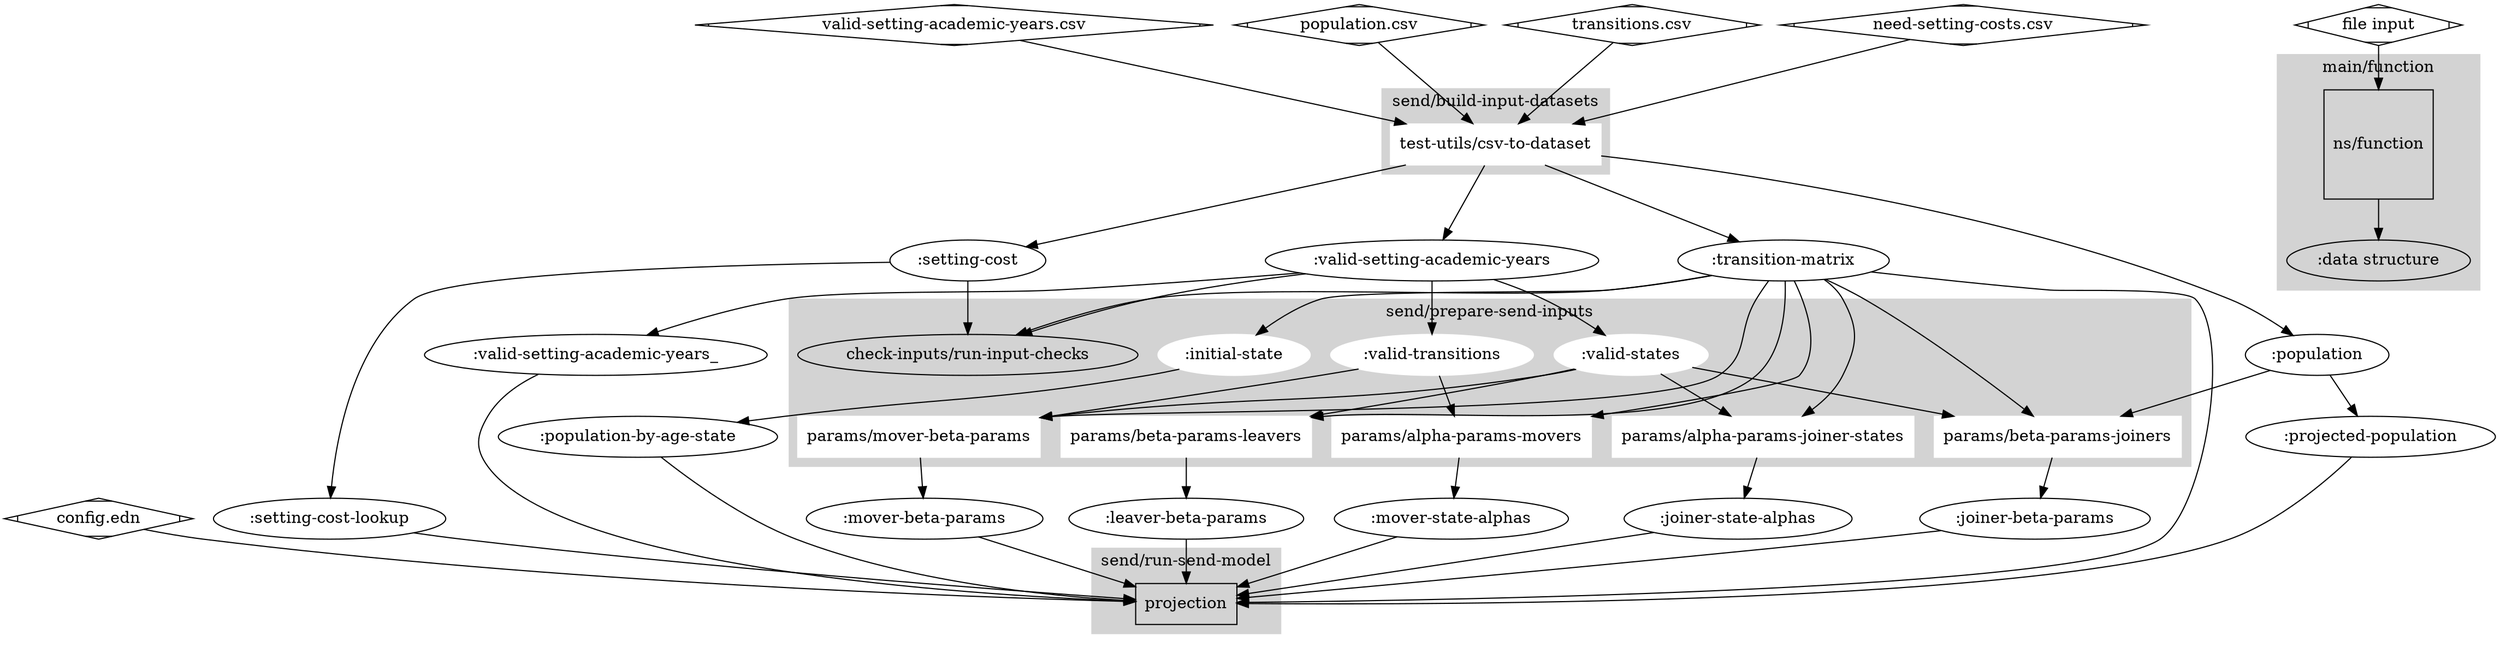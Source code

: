 digraph top {
     
    subgraph cluster_1 {
    node [style=filled,color=white];
    "test-utils/csv-to-dataset";
    label = "send/build-input-datasets";
    style=filled;
    color=lightgrey;
    }

"file input"->"ns/function"->":data structure"
"file input"[shape=Mdiamond]
":data structure"
"ns/function"[shape=square]

    subgraph cluster_key {
    node [style=filled,color=white];
    label = "main/function";
    ":data structure","ns/function"
    style=filled;
    color=lightgrey;
    }
    
"population.csv"-> "test-utils/csv-to-dataset";
"transitions.csv"->"test-utils/csv-to-dataset";
"need-setting-costs.csv"-> "test-utils/csv-to-dataset";
"valid-setting-academic-years.csv"->"test-utils/csv-to-dataset";
"config.edn"->"projection"

"test-utils/csv-to-dataset" -> ":setting-cost";
"test-utils/csv-to-dataset" -> ":transition-matrix";
"test-utils/csv-to-dataset" -> ":valid-setting-academic-years"
"test-utils/csv-to-dataset"->":population"


":transition-matrix", ":setting-cost", ":valid-setting-academic-years" ->"check-inputs/run-input-checks"
#":transition-matrix", ":setting-cost", ":valid-setting-academic-years" ->"send/prep-inputs"

    subgraph cluster_2 {
    node [style=filled,color=white];
    "check-inputs/run-input-checks","params/beta-params-joiners","params/alpha-params-movers","params/alpha-params-joiner-states",
    ":valid-states",":valid-transitions",":initial-state","params/beta-params-leavers","params/mover-beta-params";
    label = "send/prepare-send-inputs";
    style=filled;
    color=lightgrey;
    }

":valid-setting-academic-years"->":valid-states",":valid-transitions"
":transition-matrix"->":initial-state"


":population",":valid-states",":transition-matrix"->"params/beta-params-joiners"->":joiner-beta-params"
":valid-transitions",":transition-matrix"->"params/alpha-params-movers"->":mover-state-alphas"
":transition-matrix",":valid-states",":valid-transitions"->"params/mover-beta-params"->":mover-beta-params"
":initial-state"->":population-by-age-state"
":valid-states",":transition-matrix"->"params/beta-params-leavers"->":leaver-beta-params"

":transition-matrix",":valid-states"->"params/alpha-params-joiner-states"->":joiner-state-alphas"
":valid-setting-academic-years"->":valid-setting-academic-years_"


":population"->":projected-population"
":setting-cost"->":setting-cost-lookup"
":transition-matrix"->"projection"


"params/alpha-params-joiner-states"[shape=box]


":mover-state-alphas",":population-by-age-state",":leaver-beta-params",":joiner-state-alphas" -> "projection"
":setting-cost-lookup",":projected-population",":valid-setting-academic-years_" -> "projection"
":mover-beta-params",":joiner-beta-params" -> "projection"


    subgraph cluster_4 {
    node [style=filled,color=white];
    "projection";
    label = "send/run-send-model";
    style=filled;
    color=lightgrey;
    }

"config.edn","valid-setting-academic-years.csv","need-setting-costs.csv","transitions.csv","population.csv"[shape=Mdiamond];
"test-utils/csv-to-dataset","params/beta-params-joiners","params/alpha-params-movers","projection",
"params/alpha-params-joiner-states","params/beta-params-leavers","params/mover-beta-params"[shape=box];

}